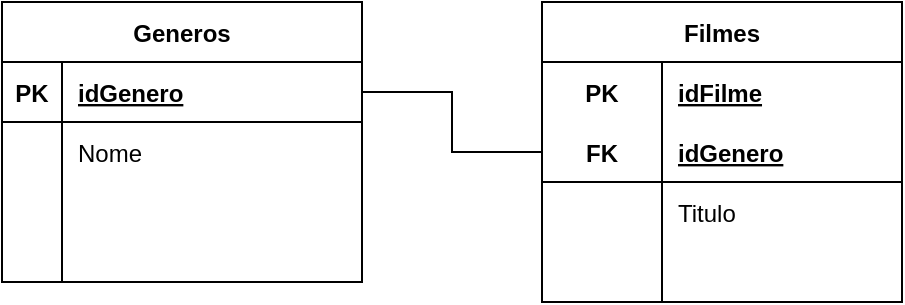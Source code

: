 <mxfile version="14.1.8" type="device"><diagram id="3nOTIQTVCc9zxnRUaUeL" name="Página-1"><mxGraphModel dx="460" dy="813" grid="1" gridSize="10" guides="1" tooltips="1" connect="1" arrows="1" fold="1" page="1" pageScale="1" pageWidth="827" pageHeight="1169" math="0" shadow="0"><root><mxCell id="0"/><mxCell id="1" parent="0"/><mxCell id="KU6f6iam45xPuLWx0CqY-1" value="Generos" style="shape=table;startSize=30;container=1;collapsible=1;childLayout=tableLayout;fixedRows=1;rowLines=0;fontStyle=1;align=center;resizeLast=1;" vertex="1" parent="1"><mxGeometry x="150" y="340" width="180" height="140" as="geometry"/></mxCell><mxCell id="KU6f6iam45xPuLWx0CqY-2" value="" style="shape=partialRectangle;collapsible=0;dropTarget=0;pointerEvents=0;fillColor=none;top=0;left=0;bottom=1;right=0;points=[[0,0.5],[1,0.5]];portConstraint=eastwest;" vertex="1" parent="KU6f6iam45xPuLWx0CqY-1"><mxGeometry y="30" width="180" height="30" as="geometry"/></mxCell><mxCell id="KU6f6iam45xPuLWx0CqY-3" value="PK" style="shape=partialRectangle;connectable=0;fillColor=none;top=0;left=0;bottom=0;right=0;fontStyle=1;overflow=hidden;" vertex="1" parent="KU6f6iam45xPuLWx0CqY-2"><mxGeometry width="30" height="30" as="geometry"/></mxCell><mxCell id="KU6f6iam45xPuLWx0CqY-4" value="idGenero" style="shape=partialRectangle;connectable=0;fillColor=none;top=0;left=0;bottom=0;right=0;align=left;spacingLeft=6;fontStyle=5;overflow=hidden;" vertex="1" parent="KU6f6iam45xPuLWx0CqY-2"><mxGeometry x="30" width="150" height="30" as="geometry"/></mxCell><mxCell id="KU6f6iam45xPuLWx0CqY-5" value="" style="shape=partialRectangle;collapsible=0;dropTarget=0;pointerEvents=0;fillColor=none;top=0;left=0;bottom=0;right=0;points=[[0,0.5],[1,0.5]];portConstraint=eastwest;" vertex="1" parent="KU6f6iam45xPuLWx0CqY-1"><mxGeometry y="60" width="180" height="30" as="geometry"/></mxCell><mxCell id="KU6f6iam45xPuLWx0CqY-6" value="" style="shape=partialRectangle;connectable=0;fillColor=none;top=0;left=0;bottom=0;right=0;editable=1;overflow=hidden;" vertex="1" parent="KU6f6iam45xPuLWx0CqY-5"><mxGeometry width="30" height="30" as="geometry"/></mxCell><mxCell id="KU6f6iam45xPuLWx0CqY-7" value="Nome" style="shape=partialRectangle;connectable=0;fillColor=none;top=0;left=0;bottom=0;right=0;align=left;spacingLeft=6;overflow=hidden;" vertex="1" parent="KU6f6iam45xPuLWx0CqY-5"><mxGeometry x="30" width="150" height="30" as="geometry"/></mxCell><mxCell id="KU6f6iam45xPuLWx0CqY-8" value="" style="shape=partialRectangle;collapsible=0;dropTarget=0;pointerEvents=0;fillColor=none;top=0;left=0;bottom=0;right=0;points=[[0,0.5],[1,0.5]];portConstraint=eastwest;" vertex="1" parent="KU6f6iam45xPuLWx0CqY-1"><mxGeometry y="90" width="180" height="30" as="geometry"/></mxCell><mxCell id="KU6f6iam45xPuLWx0CqY-9" value="" style="shape=partialRectangle;connectable=0;fillColor=none;top=0;left=0;bottom=0;right=0;editable=1;overflow=hidden;" vertex="1" parent="KU6f6iam45xPuLWx0CqY-8"><mxGeometry width="30" height="30" as="geometry"/></mxCell><mxCell id="KU6f6iam45xPuLWx0CqY-10" value="" style="shape=partialRectangle;connectable=0;fillColor=none;top=0;left=0;bottom=0;right=0;align=left;spacingLeft=6;overflow=hidden;" vertex="1" parent="KU6f6iam45xPuLWx0CqY-8"><mxGeometry x="30" width="150" height="30" as="geometry"/></mxCell><mxCell id="KU6f6iam45xPuLWx0CqY-11" value="" style="shape=partialRectangle;collapsible=0;dropTarget=0;pointerEvents=0;fillColor=none;top=0;left=0;bottom=0;right=0;points=[[0,0.5],[1,0.5]];portConstraint=eastwest;" vertex="1" parent="KU6f6iam45xPuLWx0CqY-1"><mxGeometry y="120" width="180" height="20" as="geometry"/></mxCell><mxCell id="KU6f6iam45xPuLWx0CqY-12" value="" style="shape=partialRectangle;connectable=0;fillColor=none;top=0;left=0;bottom=0;right=0;editable=1;overflow=hidden;" vertex="1" parent="KU6f6iam45xPuLWx0CqY-11"><mxGeometry width="30" height="20" as="geometry"/></mxCell><mxCell id="KU6f6iam45xPuLWx0CqY-13" value="" style="shape=partialRectangle;connectable=0;fillColor=none;top=0;left=0;bottom=0;right=0;align=left;spacingLeft=6;overflow=hidden;" vertex="1" parent="KU6f6iam45xPuLWx0CqY-11"><mxGeometry x="30" width="150" height="20" as="geometry"/></mxCell><mxCell id="KU6f6iam45xPuLWx0CqY-14" value="Filmes" style="shape=table;startSize=30;container=1;collapsible=1;childLayout=tableLayout;fixedRows=1;rowLines=0;fontStyle=1;align=center;resizeLast=1;" vertex="1" parent="1"><mxGeometry x="420" y="340" width="180" height="150" as="geometry"/></mxCell><mxCell id="KU6f6iam45xPuLWx0CqY-15" value="" style="shape=partialRectangle;collapsible=0;dropTarget=0;pointerEvents=0;fillColor=none;top=0;left=0;bottom=0;right=0;points=[[0,0.5],[1,0.5]];portConstraint=eastwest;" vertex="1" parent="KU6f6iam45xPuLWx0CqY-14"><mxGeometry y="30" width="180" height="30" as="geometry"/></mxCell><mxCell id="KU6f6iam45xPuLWx0CqY-16" value="PK" style="shape=partialRectangle;connectable=0;fillColor=none;top=0;left=0;bottom=0;right=0;fontStyle=1;overflow=hidden;" vertex="1" parent="KU6f6iam45xPuLWx0CqY-15"><mxGeometry width="60" height="30" as="geometry"/></mxCell><mxCell id="KU6f6iam45xPuLWx0CqY-17" value="idFilme" style="shape=partialRectangle;connectable=0;fillColor=none;top=0;left=0;bottom=0;right=0;align=left;spacingLeft=6;fontStyle=5;overflow=hidden;" vertex="1" parent="KU6f6iam45xPuLWx0CqY-15"><mxGeometry x="60" width="120" height="30" as="geometry"/></mxCell><mxCell id="KU6f6iam45xPuLWx0CqY-18" value="" style="shape=partialRectangle;collapsible=0;dropTarget=0;pointerEvents=0;fillColor=none;top=0;left=0;bottom=1;right=0;points=[[0,0.5],[1,0.5]];portConstraint=eastwest;" vertex="1" parent="KU6f6iam45xPuLWx0CqY-14"><mxGeometry y="60" width="180" height="30" as="geometry"/></mxCell><mxCell id="KU6f6iam45xPuLWx0CqY-19" value="FK" style="shape=partialRectangle;connectable=0;fillColor=none;top=0;left=0;bottom=0;right=0;fontStyle=1;overflow=hidden;" vertex="1" parent="KU6f6iam45xPuLWx0CqY-18"><mxGeometry width="60" height="30" as="geometry"/></mxCell><mxCell id="KU6f6iam45xPuLWx0CqY-20" value="idGenero" style="shape=partialRectangle;connectable=0;fillColor=none;top=0;left=0;bottom=0;right=0;align=left;spacingLeft=6;fontStyle=5;overflow=hidden;" vertex="1" parent="KU6f6iam45xPuLWx0CqY-18"><mxGeometry x="60" width="120" height="30" as="geometry"/></mxCell><mxCell id="KU6f6iam45xPuLWx0CqY-21" value="" style="shape=partialRectangle;collapsible=0;dropTarget=0;pointerEvents=0;fillColor=none;top=0;left=0;bottom=0;right=0;points=[[0,0.5],[1,0.5]];portConstraint=eastwest;" vertex="1" parent="KU6f6iam45xPuLWx0CqY-14"><mxGeometry y="90" width="180" height="30" as="geometry"/></mxCell><mxCell id="KU6f6iam45xPuLWx0CqY-22" value="" style="shape=partialRectangle;connectable=0;fillColor=none;top=0;left=0;bottom=0;right=0;editable=1;overflow=hidden;" vertex="1" parent="KU6f6iam45xPuLWx0CqY-21"><mxGeometry width="60" height="30" as="geometry"/></mxCell><mxCell id="KU6f6iam45xPuLWx0CqY-23" value="Titulo" style="shape=partialRectangle;connectable=0;fillColor=none;top=0;left=0;bottom=0;right=0;align=left;spacingLeft=6;overflow=hidden;" vertex="1" parent="KU6f6iam45xPuLWx0CqY-21"><mxGeometry x="60" width="120" height="30" as="geometry"/></mxCell><mxCell id="KU6f6iam45xPuLWx0CqY-24" value="" style="shape=partialRectangle;collapsible=0;dropTarget=0;pointerEvents=0;fillColor=none;top=0;left=0;bottom=0;right=0;points=[[0,0.5],[1,0.5]];portConstraint=eastwest;" vertex="1" parent="KU6f6iam45xPuLWx0CqY-14"><mxGeometry y="120" width="180" height="30" as="geometry"/></mxCell><mxCell id="KU6f6iam45xPuLWx0CqY-25" value="" style="shape=partialRectangle;connectable=0;fillColor=none;top=0;left=0;bottom=0;right=0;editable=1;overflow=hidden;" vertex="1" parent="KU6f6iam45xPuLWx0CqY-24"><mxGeometry width="60" height="30" as="geometry"/></mxCell><mxCell id="KU6f6iam45xPuLWx0CqY-26" value="" style="shape=partialRectangle;connectable=0;fillColor=none;top=0;left=0;bottom=0;right=0;align=left;spacingLeft=6;overflow=hidden;" vertex="1" parent="KU6f6iam45xPuLWx0CqY-24"><mxGeometry x="60" width="120" height="30" as="geometry"/></mxCell><mxCell id="KU6f6iam45xPuLWx0CqY-27" style="edgeStyle=orthogonalEdgeStyle;rounded=0;orthogonalLoop=1;jettySize=auto;html=1;exitX=0;exitY=0.5;exitDx=0;exitDy=0;entryX=1;entryY=0.5;entryDx=0;entryDy=0;endArrow=none;endFill=0;" edge="1" parent="1" source="KU6f6iam45xPuLWx0CqY-18" target="KU6f6iam45xPuLWx0CqY-2"><mxGeometry relative="1" as="geometry"/></mxCell></root></mxGraphModel></diagram></mxfile>